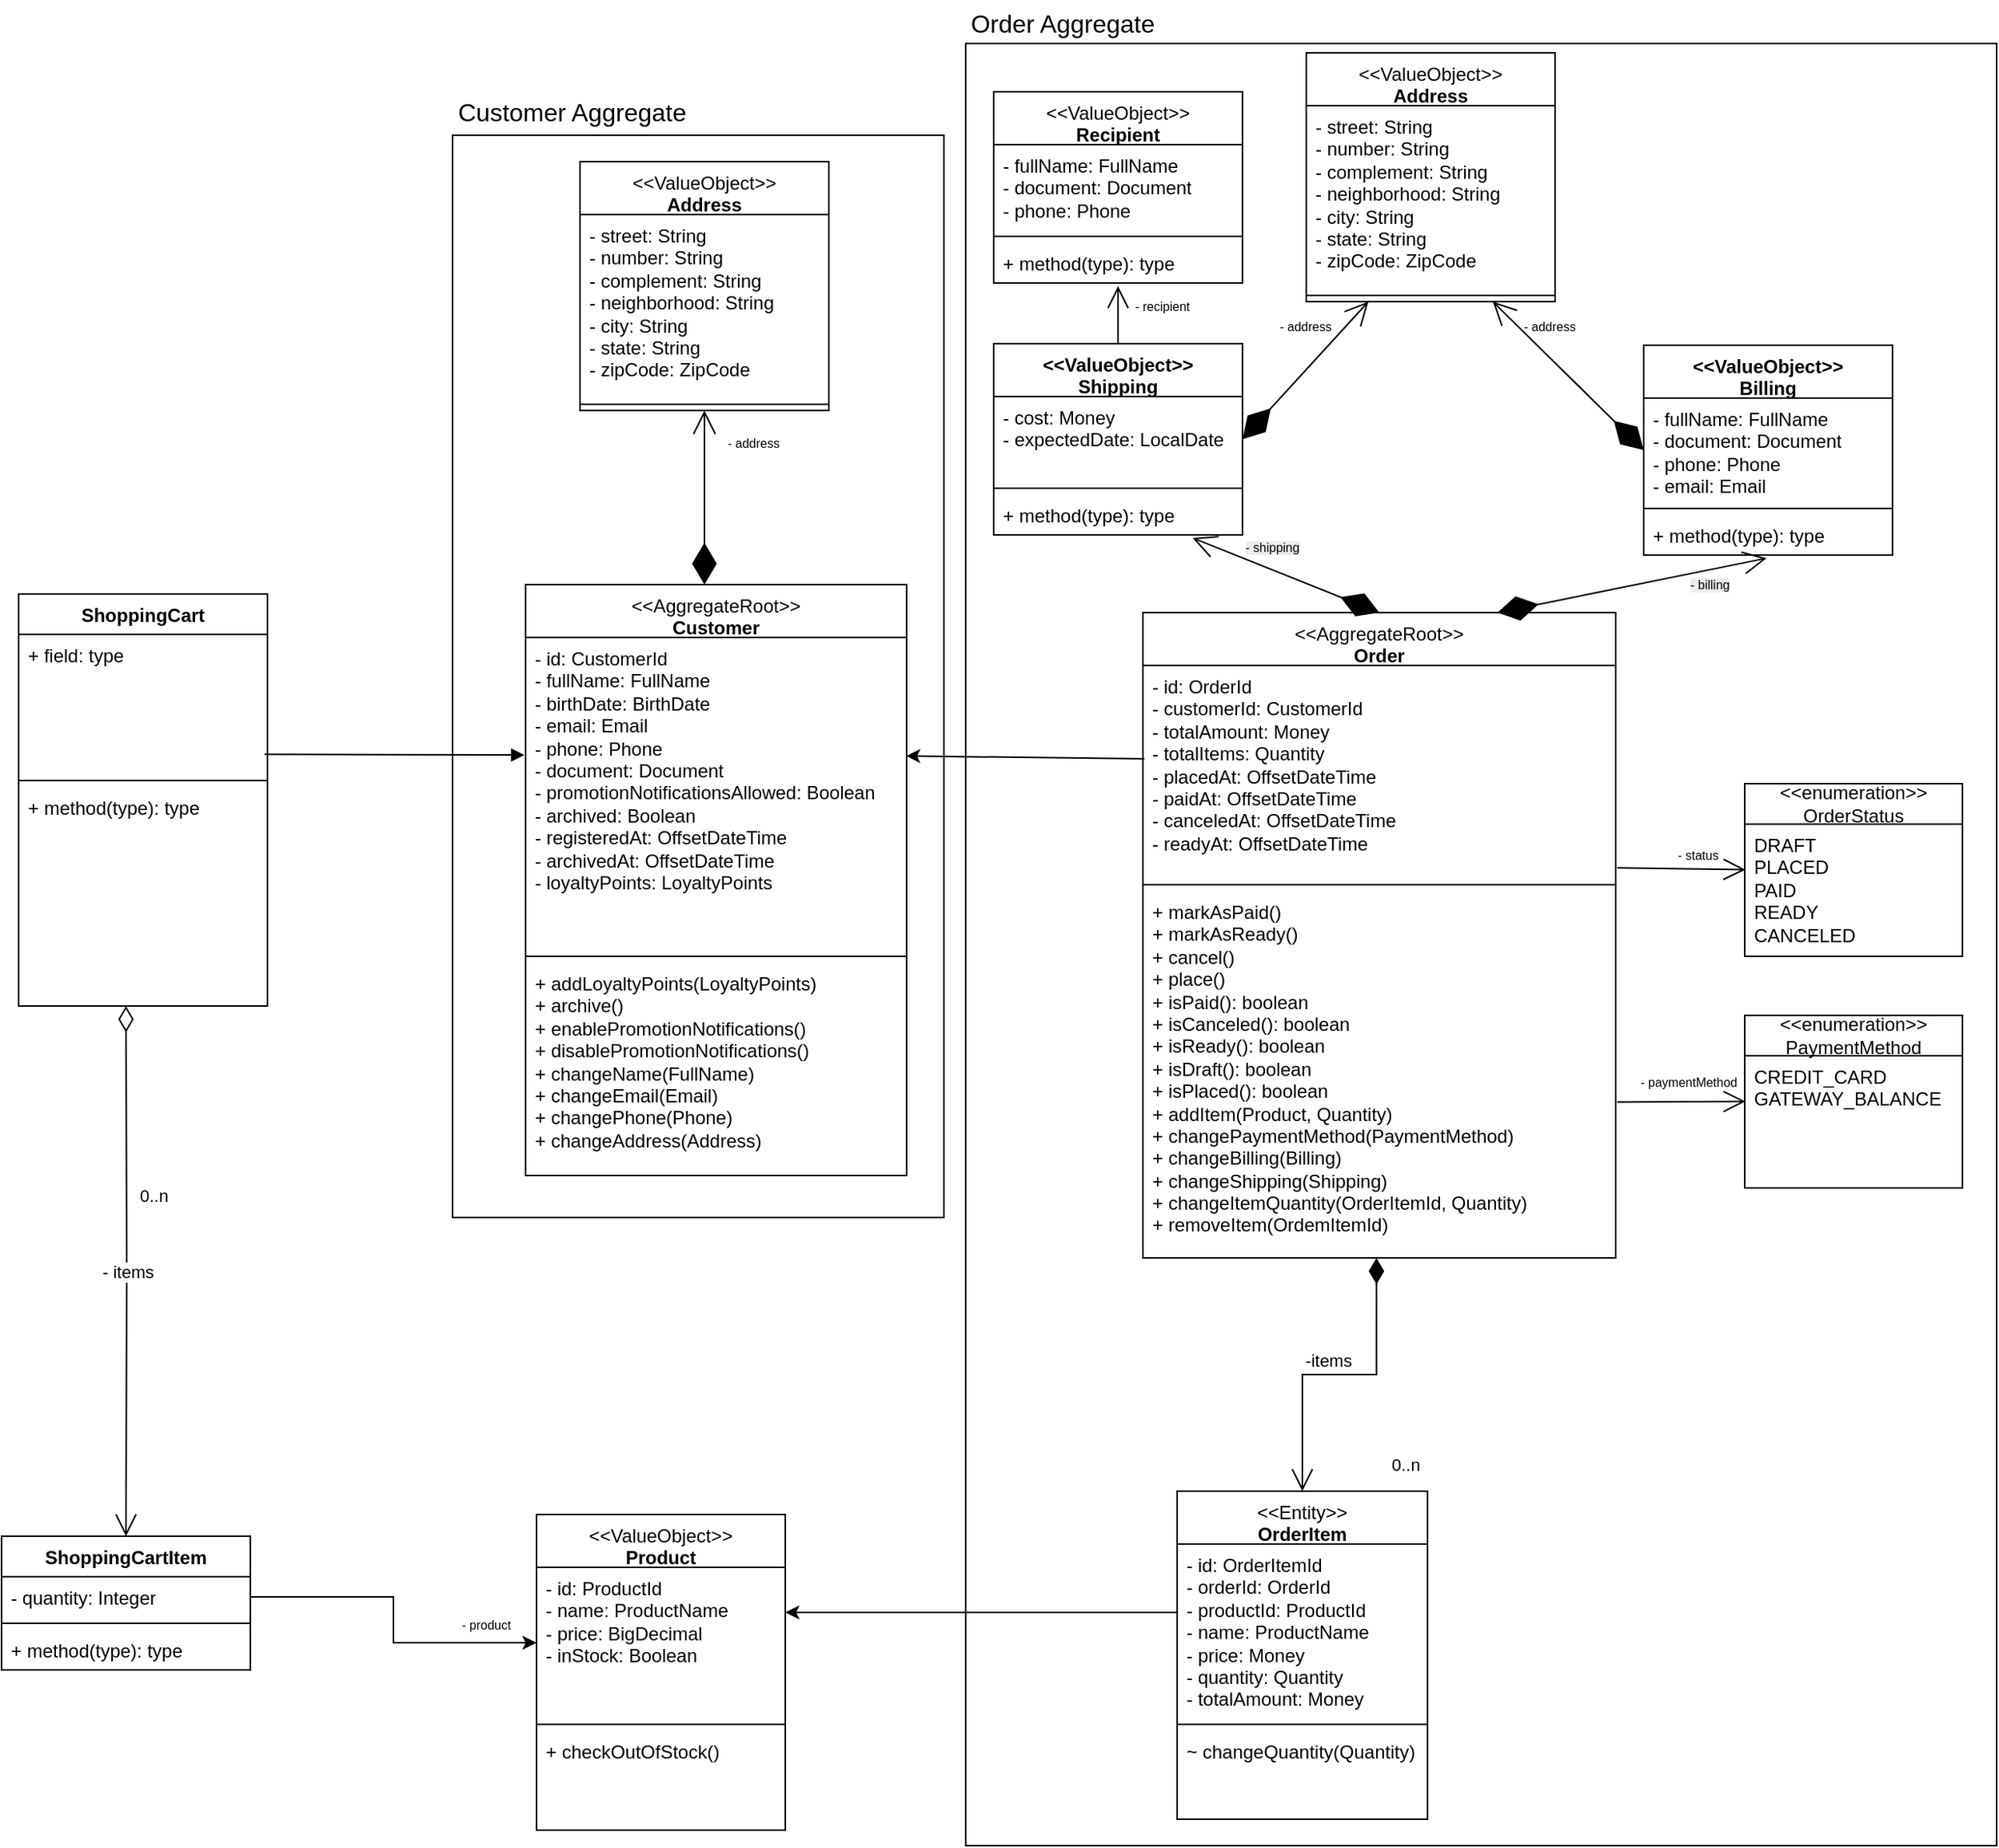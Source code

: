 <mxfile version="28.1.2">
  <diagram name="Página-1" id="pFRy_QSM19LMW6b-lmXM">
    <mxGraphModel dx="990" dy="1836" grid="0" gridSize="11" guides="1" tooltips="1" connect="1" arrows="1" fold="1" page="1" pageScale="1" pageWidth="2169" pageHeight="1169" math="0" shadow="0">
      <root>
        <mxCell id="0" />
        <mxCell id="1" parent="0" />
        <mxCell id="ZYGaYyA3-ceI2xqQaNbr-37" value="" style="rounded=0;whiteSpace=wrap;html=1;" vertex="1" parent="1">
          <mxGeometry x="548" y="57" width="316" height="696" as="geometry" />
        </mxCell>
        <mxCell id="ZYGaYyA3-ceI2xqQaNbr-35" value="" style="rounded=0;whiteSpace=wrap;html=1;" vertex="1" parent="1">
          <mxGeometry x="878" y="-2" width="663" height="1159" as="geometry" />
        </mxCell>
        <mxCell id="kyMfZM0D3pVHntF9WAAw-1" value="&lt;div&gt;&lt;span style=&quot;font-weight: normal;&quot;&gt;&amp;lt;&amp;lt;AggregateRoot&amp;gt;&amp;gt;&lt;/span&gt;&lt;/div&gt;Customer" style="swimlane;fontStyle=1;align=center;verticalAlign=top;childLayout=stackLayout;horizontal=1;startSize=34;horizontalStack=0;resizeParent=1;resizeParentMax=0;resizeLast=0;collapsible=1;marginBottom=0;whiteSpace=wrap;html=1;" parent="1" vertex="1">
          <mxGeometry x="595" y="346" width="245" height="380" as="geometry">
            <mxRectangle x="345" y="140" width="90" height="30" as="alternateBounds" />
          </mxGeometry>
        </mxCell>
        <mxCell id="kyMfZM0D3pVHntF9WAAw-2" value="&lt;div&gt;- id: CustomerId&lt;/div&gt;- fullName: FullName&lt;div&gt;- birthDate: BirthDate&lt;br&gt;&lt;div&gt;- email: Email&lt;/div&gt;&lt;div&gt;- phone: Phone&lt;/div&gt;&lt;div&gt;- document: Document&lt;/div&gt;&lt;div&gt;- promotionNotificationsAllowed: Boolean&lt;/div&gt;&lt;div&gt;- archived: Boolean&lt;/div&gt;&lt;/div&gt;&lt;div&gt;- registeredAt: OffsetDateTime&lt;/div&gt;&lt;div&gt;- archivedAt:&amp;nbsp;&lt;span style=&quot;background-color: transparent; color: light-dark(rgb(0, 0, 0), rgb(255, 255, 255));&quot;&gt;OffsetDateTime&lt;/span&gt;&lt;/div&gt;&lt;div&gt;&lt;span style=&quot;background-color: transparent; color: light-dark(rgb(0, 0, 0), rgb(255, 255, 255));&quot;&gt;- loyaltyPoints: LoyaltyPoints&lt;/span&gt;&lt;/div&gt;" style="text;strokeColor=none;fillColor=none;align=left;verticalAlign=top;spacingLeft=4;spacingRight=4;overflow=hidden;rotatable=0;points=[[0,0.5],[1,0.5]];portConstraint=eastwest;whiteSpace=wrap;html=1;" parent="kyMfZM0D3pVHntF9WAAw-1" vertex="1">
          <mxGeometry y="34" width="245" height="201" as="geometry" />
        </mxCell>
        <mxCell id="kyMfZM0D3pVHntF9WAAw-3" value="" style="line;strokeWidth=1;fillColor=none;align=left;verticalAlign=middle;spacingTop=-1;spacingLeft=3;spacingRight=3;rotatable=0;labelPosition=right;points=[];portConstraint=eastwest;strokeColor=inherit;" parent="kyMfZM0D3pVHntF9WAAw-1" vertex="1">
          <mxGeometry y="235" width="245" height="8" as="geometry" />
        </mxCell>
        <mxCell id="kyMfZM0D3pVHntF9WAAw-4" value="&lt;div&gt;+ addLoyaltyPoints(LoyaltyPoints)&lt;/div&gt;+ archive()&lt;div&gt;+ enablePromotionNotifications()&lt;/div&gt;&lt;div&gt;+ disablePromotionNotifications()&lt;/div&gt;&lt;div&gt;+ changeName(FullName)&lt;/div&gt;&lt;div&gt;+ changeEmail(Email)&lt;/div&gt;&lt;div&gt;+ changePhone(Phone)&lt;/div&gt;&lt;div&gt;+ changeAddress(Address)&lt;/div&gt;" style="text;strokeColor=none;fillColor=none;align=left;verticalAlign=top;spacingLeft=4;spacingRight=4;overflow=hidden;rotatable=0;points=[[0,0.5],[1,0.5]];portConstraint=eastwest;whiteSpace=wrap;html=1;" parent="kyMfZM0D3pVHntF9WAAw-1" vertex="1">
          <mxGeometry y="243" width="245" height="137" as="geometry" />
        </mxCell>
        <mxCell id="kyMfZM0D3pVHntF9WAAw-5" value="ShoppingCart" style="swimlane;fontStyle=1;align=center;verticalAlign=top;childLayout=stackLayout;horizontal=1;startSize=26;horizontalStack=0;resizeParent=1;resizeParentMax=0;resizeLast=0;collapsible=1;marginBottom=0;whiteSpace=wrap;html=1;" parent="1" vertex="1">
          <mxGeometry x="269" y="352" width="160" height="265" as="geometry" />
        </mxCell>
        <mxCell id="kyMfZM0D3pVHntF9WAAw-6" value="+ field: type" style="text;strokeColor=none;fillColor=none;align=left;verticalAlign=top;spacingLeft=4;spacingRight=4;overflow=hidden;rotatable=0;points=[[0,0.5],[1,0.5]];portConstraint=eastwest;whiteSpace=wrap;html=1;" parent="kyMfZM0D3pVHntF9WAAw-5" vertex="1">
          <mxGeometry y="26" width="160" height="90" as="geometry" />
        </mxCell>
        <mxCell id="kyMfZM0D3pVHntF9WAAw-7" value="" style="line;strokeWidth=1;fillColor=none;align=left;verticalAlign=middle;spacingTop=-1;spacingLeft=3;spacingRight=3;rotatable=0;labelPosition=right;points=[];portConstraint=eastwest;strokeColor=inherit;" parent="kyMfZM0D3pVHntF9WAAw-5" vertex="1">
          <mxGeometry y="116" width="160" height="8" as="geometry" />
        </mxCell>
        <mxCell id="kyMfZM0D3pVHntF9WAAw-8" value="+ method(type): type" style="text;strokeColor=none;fillColor=none;align=left;verticalAlign=top;spacingLeft=4;spacingRight=4;overflow=hidden;rotatable=0;points=[[0,0.5],[1,0.5]];portConstraint=eastwest;whiteSpace=wrap;html=1;" parent="kyMfZM0D3pVHntF9WAAw-5" vertex="1">
          <mxGeometry y="124" width="160" height="141" as="geometry" />
        </mxCell>
        <mxCell id="kyMfZM0D3pVHntF9WAAw-9" value="&lt;div&gt;&lt;span style=&quot;font-weight: normal;&quot;&gt;&amp;lt;&amp;lt;AggregateRoot&amp;gt;&amp;gt;&lt;/span&gt;&lt;/div&gt;Order" style="swimlane;fontStyle=1;align=center;verticalAlign=top;childLayout=stackLayout;horizontal=1;startSize=34;horizontalStack=0;resizeParent=1;resizeParentMax=0;resizeLast=0;collapsible=1;marginBottom=0;whiteSpace=wrap;html=1;" parent="1" vertex="1">
          <mxGeometry x="992" y="364" width="304" height="415" as="geometry" />
        </mxCell>
        <mxCell id="kyMfZM0D3pVHntF9WAAw-10" value="- id: OrderId&lt;div&gt;- customerId: CustomerId&lt;br&gt;&lt;div&gt;- totalAmount: Money&lt;/div&gt;&lt;div&gt;- totalItems: Quantity&lt;/div&gt;&lt;div&gt;- placedAt: OffsetDateTime&lt;/div&gt;&lt;div&gt;- paidAt:&amp;nbsp;&lt;span style=&quot;background-color: transparent; color: light-dark(rgb(0, 0, 0), rgb(255, 255, 255));&quot;&gt;OffsetDateTime&lt;/span&gt;&lt;/div&gt;&lt;div&gt;&lt;span style=&quot;background-color: transparent; color: light-dark(rgb(0, 0, 0), rgb(255, 255, 255));&quot;&gt;- canceledAt:&amp;nbsp;&lt;/span&gt;&lt;span style=&quot;background-color: transparent; color: light-dark(rgb(0, 0, 0), rgb(255, 255, 255));&quot;&gt;OffsetDateTime&lt;/span&gt;&lt;/div&gt;&lt;div&gt;&lt;span style=&quot;background-color: transparent; color: light-dark(rgb(0, 0, 0), rgb(255, 255, 255));&quot;&gt;- readyAt:&amp;nbsp;&lt;/span&gt;&lt;span style=&quot;background-color: transparent; color: light-dark(rgb(0, 0, 0), rgb(255, 255, 255));&quot;&gt;OffsetDateTime&lt;/span&gt;&lt;/div&gt;&lt;/div&gt;" style="text;strokeColor=none;fillColor=none;align=left;verticalAlign=top;spacingLeft=4;spacingRight=4;overflow=hidden;rotatable=0;points=[[0,0.5],[1,0.5]];portConstraint=eastwest;whiteSpace=wrap;html=1;" parent="kyMfZM0D3pVHntF9WAAw-9" vertex="1">
          <mxGeometry y="34" width="304" height="137" as="geometry" />
        </mxCell>
        <mxCell id="kyMfZM0D3pVHntF9WAAw-11" value="" style="line;strokeWidth=1;fillColor=none;align=left;verticalAlign=middle;spacingTop=-1;spacingLeft=3;spacingRight=3;rotatable=0;labelPosition=right;points=[];portConstraint=eastwest;strokeColor=inherit;" parent="kyMfZM0D3pVHntF9WAAw-9" vertex="1">
          <mxGeometry y="171" width="304" height="8" as="geometry" />
        </mxCell>
        <mxCell id="kyMfZM0D3pVHntF9WAAw-12" value="+ markAsPaid()&lt;div&gt;+ markAsReady()&lt;/div&gt;&lt;div&gt;+ cancel()&lt;/div&gt;&lt;div&gt;+ place()&lt;/div&gt;&lt;div&gt;+ isPaid(): boolean&lt;/div&gt;&lt;div&gt;+ isCanceled(): boolean&lt;/div&gt;&lt;div&gt;+ isReady(): boolean&lt;/div&gt;&lt;div&gt;+ isDraft(): boolean&lt;/div&gt;&lt;div&gt;+ isPlaced(): boolean&lt;/div&gt;&lt;div&gt;+ addItem(Product, Quantity)&lt;/div&gt;&lt;div&gt;+ changePaymentMethod(PaymentMethod)&lt;/div&gt;&lt;div&gt;+ changeBilling(Billing)&lt;/div&gt;&lt;div&gt;+ changeShipping(Shipping)&lt;/div&gt;&lt;div&gt;+ changeItemQuantity(OrderItemId, Quantity)&lt;/div&gt;&lt;div&gt;+ removeItem(OrdemItemId)&lt;/div&gt;&lt;div&gt;&lt;br&gt;&lt;/div&gt;" style="text;strokeColor=none;fillColor=none;align=left;verticalAlign=top;spacingLeft=4;spacingRight=4;overflow=hidden;rotatable=0;points=[[0,0.5],[1,0.5]];portConstraint=eastwest;whiteSpace=wrap;html=1;" parent="kyMfZM0D3pVHntF9WAAw-9" vertex="1">
          <mxGeometry y="179" width="304" height="236" as="geometry" />
        </mxCell>
        <mxCell id="kyMfZM0D3pVHntF9WAAw-13" value="&lt;div&gt;&lt;span style=&quot;font-weight: normal;&quot;&gt;&amp;lt;&amp;lt;ValueObject&amp;gt;&amp;gt;&lt;/span&gt;&lt;/div&gt;Product" style="swimlane;fontStyle=1;align=center;verticalAlign=top;childLayout=stackLayout;horizontal=1;startSize=34;horizontalStack=0;resizeParent=1;resizeParentMax=0;resizeLast=0;collapsible=1;marginBottom=0;whiteSpace=wrap;html=1;" parent="1" vertex="1">
          <mxGeometry x="602" y="944" width="160" height="203" as="geometry" />
        </mxCell>
        <mxCell id="kyMfZM0D3pVHntF9WAAw-14" value="&lt;div&gt;- id: ProductId&lt;/div&gt;- name: ProductName&lt;div&gt;- price: BigDecimal&lt;/div&gt;&lt;div&gt;- inStock: Boolean&lt;/div&gt;" style="text;strokeColor=none;fillColor=none;align=left;verticalAlign=top;spacingLeft=4;spacingRight=4;overflow=hidden;rotatable=0;points=[[0,0.5],[1,0.5]];portConstraint=eastwest;whiteSpace=wrap;html=1;" parent="kyMfZM0D3pVHntF9WAAw-13" vertex="1">
          <mxGeometry y="34" width="160" height="97" as="geometry" />
        </mxCell>
        <mxCell id="kyMfZM0D3pVHntF9WAAw-15" value="" style="line;strokeWidth=1;fillColor=none;align=left;verticalAlign=middle;spacingTop=-1;spacingLeft=3;spacingRight=3;rotatable=0;labelPosition=right;points=[];portConstraint=eastwest;strokeColor=inherit;" parent="kyMfZM0D3pVHntF9WAAw-13" vertex="1">
          <mxGeometry y="131" width="160" height="8" as="geometry" />
        </mxCell>
        <mxCell id="kyMfZM0D3pVHntF9WAAw-16" value="+ checkOutOfStock()" style="text;strokeColor=none;fillColor=none;align=left;verticalAlign=top;spacingLeft=4;spacingRight=4;overflow=hidden;rotatable=0;points=[[0,0.5],[1,0.5]];portConstraint=eastwest;whiteSpace=wrap;html=1;" parent="kyMfZM0D3pVHntF9WAAw-13" vertex="1">
          <mxGeometry y="139" width="160" height="64" as="geometry" />
        </mxCell>
        <mxCell id="kyMfZM0D3pVHntF9WAAw-17" value="&lt;div&gt;&lt;span style=&quot;font-weight: normal;&quot;&gt;&amp;lt;&amp;lt;ValueObject&amp;gt;&amp;gt;&lt;/span&gt;&lt;/div&gt;Address" style="swimlane;fontStyle=1;align=center;verticalAlign=top;childLayout=stackLayout;horizontal=1;startSize=34;horizontalStack=0;resizeParent=1;resizeParentMax=0;resizeLast=0;collapsible=1;marginBottom=0;whiteSpace=wrap;html=1;" parent="1" vertex="1">
          <mxGeometry x="1097" y="4" width="160" height="160" as="geometry" />
        </mxCell>
        <mxCell id="kyMfZM0D3pVHntF9WAAw-18" value="- street: String&lt;div&gt;- number: String&lt;/div&gt;&lt;div&gt;- complement: String&lt;/div&gt;&lt;div&gt;- neighborhood: String&lt;/div&gt;&lt;div&gt;- city: String&lt;/div&gt;&lt;div&gt;- state: String&lt;/div&gt;&lt;div&gt;- zipCode: ZipCode&lt;/div&gt;" style="text;strokeColor=none;fillColor=none;align=left;verticalAlign=top;spacingLeft=4;spacingRight=4;overflow=hidden;rotatable=0;points=[[0,0.5],[1,0.5]];portConstraint=eastwest;whiteSpace=wrap;html=1;" parent="kyMfZM0D3pVHntF9WAAw-17" vertex="1">
          <mxGeometry y="34" width="160" height="118" as="geometry" />
        </mxCell>
        <mxCell id="kyMfZM0D3pVHntF9WAAw-19" value="" style="line;strokeWidth=1;fillColor=none;align=left;verticalAlign=middle;spacingTop=-1;spacingLeft=3;spacingRight=3;rotatable=0;labelPosition=right;points=[];portConstraint=eastwest;strokeColor=inherit;" parent="kyMfZM0D3pVHntF9WAAw-17" vertex="1">
          <mxGeometry y="152" width="160" height="8" as="geometry" />
        </mxCell>
        <mxCell id="kyMfZM0D3pVHntF9WAAw-25" value="" style="endArrow=none;startArrow=classic;endFill=0;startFill=1;html=1;rounded=0;exitX=0.999;exitY=0.379;exitDx=0;exitDy=0;exitPerimeter=0;entryX=0.003;entryY=0.438;entryDx=0;entryDy=0;entryPerimeter=0;" parent="1" source="kyMfZM0D3pVHntF9WAAw-2" target="kyMfZM0D3pVHntF9WAAw-10" edge="1">
          <mxGeometry width="160" relative="1" as="geometry">
            <mxPoint x="617" y="408" as="sourcePoint" />
            <mxPoint x="725" y="456" as="targetPoint" />
          </mxGeometry>
        </mxCell>
        <mxCell id="kyMfZM0D3pVHntF9WAAw-30" value="" style="endArrow=block;startArrow=none;endFill=1;startFill=0;html=1;rounded=0;entryX=-0.003;entryY=0.376;entryDx=0;entryDy=0;entryPerimeter=0;exitX=0.988;exitY=0.857;exitDx=0;exitDy=0;exitPerimeter=0;" parent="1" source="kyMfZM0D3pVHntF9WAAw-6" target="kyMfZM0D3pVHntF9WAAw-2" edge="1">
          <mxGeometry width="160" relative="1" as="geometry">
            <mxPoint x="324" y="454" as="sourcePoint" />
            <mxPoint x="429" y="456" as="targetPoint" />
          </mxGeometry>
        </mxCell>
        <mxCell id="kyMfZM0D3pVHntF9WAAw-37" value="ShoppingCartItem" style="swimlane;fontStyle=1;align=center;verticalAlign=top;childLayout=stackLayout;horizontal=1;startSize=26;horizontalStack=0;resizeParent=1;resizeParentMax=0;resizeLast=0;collapsible=1;marginBottom=0;whiteSpace=wrap;html=1;" parent="1" vertex="1">
          <mxGeometry x="258" y="958" width="160" height="86" as="geometry" />
        </mxCell>
        <mxCell id="kyMfZM0D3pVHntF9WAAw-38" value="- quantity: Integer" style="text;strokeColor=none;fillColor=none;align=left;verticalAlign=top;spacingLeft=4;spacingRight=4;overflow=hidden;rotatable=0;points=[[0,0.5],[1,0.5]];portConstraint=eastwest;whiteSpace=wrap;html=1;" parent="kyMfZM0D3pVHntF9WAAw-37" vertex="1">
          <mxGeometry y="26" width="160" height="26" as="geometry" />
        </mxCell>
        <mxCell id="kyMfZM0D3pVHntF9WAAw-39" value="" style="line;strokeWidth=1;fillColor=none;align=left;verticalAlign=middle;spacingTop=-1;spacingLeft=3;spacingRight=3;rotatable=0;labelPosition=right;points=[];portConstraint=eastwest;strokeColor=inherit;" parent="kyMfZM0D3pVHntF9WAAw-37" vertex="1">
          <mxGeometry y="52" width="160" height="8" as="geometry" />
        </mxCell>
        <mxCell id="kyMfZM0D3pVHntF9WAAw-40" value="+ method(type): type" style="text;strokeColor=none;fillColor=none;align=left;verticalAlign=top;spacingLeft=4;spacingRight=4;overflow=hidden;rotatable=0;points=[[0,0.5],[1,0.5]];portConstraint=eastwest;whiteSpace=wrap;html=1;" parent="kyMfZM0D3pVHntF9WAAw-37" vertex="1">
          <mxGeometry y="60" width="160" height="26" as="geometry" />
        </mxCell>
        <mxCell id="kyMfZM0D3pVHntF9WAAw-41" value="&lt;div&gt;&lt;span style=&quot;font-weight: normal;&quot;&gt;&amp;lt;&amp;lt;Entity&amp;gt;&amp;gt;&lt;/span&gt;&lt;/div&gt;OrderItem" style="swimlane;fontStyle=1;align=center;verticalAlign=top;childLayout=stackLayout;horizontal=1;startSize=34;horizontalStack=0;resizeParent=1;resizeParentMax=0;resizeLast=0;collapsible=1;marginBottom=0;whiteSpace=wrap;html=1;" parent="1" vertex="1">
          <mxGeometry x="1014" y="929" width="161" height="211" as="geometry" />
        </mxCell>
        <mxCell id="kyMfZM0D3pVHntF9WAAw-42" value="- id: OrderItemId&lt;div&gt;- orderId: OrderId&lt;br&gt;&lt;div&gt;- productId: ProductId&lt;/div&gt;&lt;div&gt;- name: ProductName&lt;/div&gt;&lt;div&gt;- price: Money&lt;/div&gt;&lt;div&gt;- quantity: Quantity&lt;/div&gt;&lt;div&gt;- totalAmount: Money&lt;/div&gt;&lt;/div&gt;" style="text;strokeColor=none;fillColor=none;align=left;verticalAlign=top;spacingLeft=4;spacingRight=4;overflow=hidden;rotatable=0;points=[[0,0.5],[1,0.5]];portConstraint=eastwest;whiteSpace=wrap;html=1;" parent="kyMfZM0D3pVHntF9WAAw-41" vertex="1">
          <mxGeometry y="34" width="161" height="112" as="geometry" />
        </mxCell>
        <mxCell id="kyMfZM0D3pVHntF9WAAw-43" value="" style="line;strokeWidth=1;fillColor=none;align=left;verticalAlign=middle;spacingTop=-1;spacingLeft=3;spacingRight=3;rotatable=0;labelPosition=right;points=[];portConstraint=eastwest;strokeColor=inherit;" parent="kyMfZM0D3pVHntF9WAAw-41" vertex="1">
          <mxGeometry y="146" width="161" height="8" as="geometry" />
        </mxCell>
        <mxCell id="kyMfZM0D3pVHntF9WAAw-44" value="~ changeQuantity(Quantity)" style="text;strokeColor=none;fillColor=none;align=left;verticalAlign=top;spacingLeft=4;spacingRight=4;overflow=hidden;rotatable=0;points=[[0,0.5],[1,0.5]];portConstraint=eastwest;whiteSpace=wrap;html=1;" parent="kyMfZM0D3pVHntF9WAAw-41" vertex="1">
          <mxGeometry y="154" width="161" height="57" as="geometry" />
        </mxCell>
        <mxCell id="kyMfZM0D3pVHntF9WAAw-48" style="edgeStyle=orthogonalEdgeStyle;rounded=0;orthogonalLoop=1;jettySize=auto;html=1;entryX=1;entryY=0.5;entryDx=0;entryDy=0;" parent="1" edge="1">
          <mxGeometry relative="1" as="geometry">
            <mxPoint x="1014" y="1020" as="sourcePoint" />
            <mxPoint x="762" y="1007" as="targetPoint" />
            <Array as="points">
              <mxPoint x="1014" y="1007" />
            </Array>
          </mxGeometry>
        </mxCell>
        <mxCell id="kyMfZM0D3pVHntF9WAAw-49" style="edgeStyle=orthogonalEdgeStyle;rounded=0;orthogonalLoop=1;jettySize=auto;html=1;entryX=0;entryY=0.5;entryDx=0;entryDy=0;" parent="1" source="kyMfZM0D3pVHntF9WAAw-38" target="kyMfZM0D3pVHntF9WAAw-14" edge="1">
          <mxGeometry relative="1" as="geometry" />
        </mxCell>
        <mxCell id="kyMfZM0D3pVHntF9WAAw-53" value="- product" style="text;strokeColor=none;fillColor=none;align=left;verticalAlign=top;spacingLeft=4;spacingRight=4;overflow=hidden;rotatable=0;points=[[0,0.5],[1,0.5]];portConstraint=eastwest;whiteSpace=wrap;html=1;fontSize=8;" parent="1" vertex="1">
          <mxGeometry x="548" y="1004" width="85" height="18" as="geometry" />
        </mxCell>
        <mxCell id="kyMfZM0D3pVHntF9WAAw-55" value="-items" style="endArrow=open;html=1;endSize=12;startArrow=diamondThin;startSize=14;startFill=1;edgeStyle=orthogonalEdgeStyle;rounded=0;entryX=0.5;entryY=0;entryDx=0;entryDy=0;exitX=0.494;exitY=1;exitDx=0;exitDy=0;exitPerimeter=0;" parent="1" target="kyMfZM0D3pVHntF9WAAw-41" edge="1" source="kyMfZM0D3pVHntF9WAAw-12">
          <mxGeometry x="0.07" y="-9" relative="1" as="geometry">
            <mxPoint x="1018" y="622" as="sourcePoint" />
            <mxPoint x="1178" y="622" as="targetPoint" />
            <mxPoint as="offset" />
          </mxGeometry>
        </mxCell>
        <mxCell id="kyMfZM0D3pVHntF9WAAw-56" value="0..n" style="edgeLabel;resizable=0;html=1;align=left;verticalAlign=top;" parent="kyMfZM0D3pVHntF9WAAw-55" connectable="0" vertex="1">
          <mxGeometry x="-1" relative="1" as="geometry">
            <mxPoint x="8" y="120" as="offset" />
          </mxGeometry>
        </mxCell>
        <mxCell id="kyMfZM0D3pVHntF9WAAw-58" value="- items" style="endArrow=open;html=1;endSize=12;startArrow=diamondThin;startSize=14;startFill=0;edgeStyle=orthogonalEdgeStyle;rounded=0;entryX=0.5;entryY=0;entryDx=0;entryDy=0;" parent="1" target="kyMfZM0D3pVHntF9WAAw-37" edge="1">
          <mxGeometry relative="1" as="geometry">
            <mxPoint x="338" y="617" as="sourcePoint" />
            <mxPoint x="498" y="617" as="targetPoint" />
          </mxGeometry>
        </mxCell>
        <mxCell id="kyMfZM0D3pVHntF9WAAw-59" value="0..n" style="edgeLabel;resizable=0;html=1;align=left;verticalAlign=top;" parent="kyMfZM0D3pVHntF9WAAw-58" connectable="0" vertex="1">
          <mxGeometry x="-1" relative="1" as="geometry">
            <mxPoint x="7" y="109" as="offset" />
          </mxGeometry>
        </mxCell>
        <mxCell id="kyMfZM0D3pVHntF9WAAw-65" value="- address" style="text;strokeColor=none;fillColor=none;align=left;verticalAlign=top;spacingLeft=4;spacingRight=4;overflow=hidden;rotatable=0;points=[[0,0.5],[1,0.5]];portConstraint=eastwest;whiteSpace=wrap;html=1;fontSize=8;" parent="1" vertex="1">
          <mxGeometry x="1074" y="169" width="85" height="18" as="geometry" />
        </mxCell>
        <mxCell id="ZYGaYyA3-ceI2xqQaNbr-1" value="&lt;div&gt;&amp;lt;&amp;lt;ValueObject&amp;gt;&amp;gt;&lt;/div&gt;Shipping" style="swimlane;fontStyle=1;align=center;verticalAlign=top;childLayout=stackLayout;horizontal=1;startSize=34;horizontalStack=0;resizeParent=1;resizeParentMax=0;resizeLast=0;collapsible=1;marginBottom=0;whiteSpace=wrap;html=1;" vertex="1" parent="1">
          <mxGeometry x="896" y="191" width="160" height="123" as="geometry" />
        </mxCell>
        <mxCell id="ZYGaYyA3-ceI2xqQaNbr-2" value="- cost: Money&lt;div&gt;- expectedDate: LocalDate&lt;/div&gt;" style="text;strokeColor=none;fillColor=none;align=left;verticalAlign=top;spacingLeft=4;spacingRight=4;overflow=hidden;rotatable=0;points=[[0,0.5],[1,0.5]];portConstraint=eastwest;whiteSpace=wrap;html=1;" vertex="1" parent="ZYGaYyA3-ceI2xqQaNbr-1">
          <mxGeometry y="34" width="160" height="55" as="geometry" />
        </mxCell>
        <mxCell id="ZYGaYyA3-ceI2xqQaNbr-3" value="" style="line;strokeWidth=1;fillColor=none;align=left;verticalAlign=middle;spacingTop=-1;spacingLeft=3;spacingRight=3;rotatable=0;labelPosition=right;points=[];portConstraint=eastwest;strokeColor=inherit;" vertex="1" parent="ZYGaYyA3-ceI2xqQaNbr-1">
          <mxGeometry y="89" width="160" height="8" as="geometry" />
        </mxCell>
        <mxCell id="ZYGaYyA3-ceI2xqQaNbr-4" value="+ method(type): type" style="text;strokeColor=none;fillColor=none;align=left;verticalAlign=top;spacingLeft=4;spacingRight=4;overflow=hidden;rotatable=0;points=[[0,0.5],[1,0.5]];portConstraint=eastwest;whiteSpace=wrap;html=1;" vertex="1" parent="ZYGaYyA3-ceI2xqQaNbr-1">
          <mxGeometry y="97" width="160" height="26" as="geometry" />
        </mxCell>
        <mxCell id="ZYGaYyA3-ceI2xqQaNbr-5" value="&lt;div&gt;&amp;lt;&amp;lt;ValueObject&amp;gt;&amp;gt;&lt;/div&gt;Billing" style="swimlane;fontStyle=1;align=center;verticalAlign=top;childLayout=stackLayout;horizontal=1;startSize=34;horizontalStack=0;resizeParent=1;resizeParentMax=0;resizeLast=0;collapsible=1;marginBottom=0;whiteSpace=wrap;html=1;" vertex="1" parent="1">
          <mxGeometry x="1314" y="192" width="160" height="135" as="geometry" />
        </mxCell>
        <mxCell id="ZYGaYyA3-ceI2xqQaNbr-6" value="- fullName: FullName&lt;div&gt;- document: Document&lt;/div&gt;&lt;div&gt;- phone: Phone&lt;/div&gt;&lt;div&gt;- email: Email&lt;/div&gt;" style="text;strokeColor=none;fillColor=none;align=left;verticalAlign=top;spacingLeft=4;spacingRight=4;overflow=hidden;rotatable=0;points=[[0,0.5],[1,0.5]];portConstraint=eastwest;whiteSpace=wrap;html=1;" vertex="1" parent="ZYGaYyA3-ceI2xqQaNbr-5">
          <mxGeometry y="34" width="160" height="67" as="geometry" />
        </mxCell>
        <mxCell id="ZYGaYyA3-ceI2xqQaNbr-7" value="" style="line;strokeWidth=1;fillColor=none;align=left;verticalAlign=middle;spacingTop=-1;spacingLeft=3;spacingRight=3;rotatable=0;labelPosition=right;points=[];portConstraint=eastwest;strokeColor=inherit;" vertex="1" parent="ZYGaYyA3-ceI2xqQaNbr-5">
          <mxGeometry y="101" width="160" height="8" as="geometry" />
        </mxCell>
        <mxCell id="ZYGaYyA3-ceI2xqQaNbr-8" value="+ method(type): type" style="text;strokeColor=none;fillColor=none;align=left;verticalAlign=top;spacingLeft=4;spacingRight=4;overflow=hidden;rotatable=0;points=[[0,0.5],[1,0.5]];portConstraint=eastwest;whiteSpace=wrap;html=1;" vertex="1" parent="ZYGaYyA3-ceI2xqQaNbr-5">
          <mxGeometry y="109" width="160" height="26" as="geometry" />
        </mxCell>
        <mxCell id="ZYGaYyA3-ceI2xqQaNbr-13" value="" style="endArrow=diamondThin;endFill=1;endSize=24;html=1;rounded=0;exitX=0.8;exitY=1.077;exitDx=0;exitDy=0;exitPerimeter=0;entryX=0.5;entryY=0;entryDx=0;entryDy=0;startArrow=open;startFill=0;startSize=13;" edge="1" parent="1" source="ZYGaYyA3-ceI2xqQaNbr-4" target="kyMfZM0D3pVHntF9WAAw-9">
          <mxGeometry width="160" relative="1" as="geometry">
            <mxPoint x="893" y="316" as="sourcePoint" />
            <mxPoint x="1056" y="345" as="targetPoint" />
          </mxGeometry>
        </mxCell>
        <mxCell id="ZYGaYyA3-ceI2xqQaNbr-14" value="" style="endArrow=diamondThin;endFill=1;endSize=24;html=1;rounded=0;entryX=0.75;entryY=0;entryDx=0;entryDy=0;startArrow=open;startFill=0;startSize=13;exitX=0.494;exitY=1.077;exitDx=0;exitDy=0;exitPerimeter=0;" edge="1" parent="1" source="ZYGaYyA3-ceI2xqQaNbr-8" target="kyMfZM0D3pVHntF9WAAw-9">
          <mxGeometry width="160" relative="1" as="geometry">
            <mxPoint x="1342" y="130" as="sourcePoint" />
            <mxPoint x="1625" y="350" as="targetPoint" />
          </mxGeometry>
        </mxCell>
        <mxCell id="ZYGaYyA3-ceI2xqQaNbr-15" value="" style="endArrow=diamondThin;endFill=1;endSize=24;html=1;rounded=0;entryX=1;entryY=0.5;entryDx=0;entryDy=0;startArrow=open;startFill=0;startSize=13;exitX=0.25;exitY=1;exitDx=0;exitDy=0;" edge="1" parent="1" source="kyMfZM0D3pVHntF9WAAw-17" target="ZYGaYyA3-ceI2xqQaNbr-2">
          <mxGeometry width="160" relative="1" as="geometry">
            <mxPoint x="976" y="53" as="sourcePoint" />
            <mxPoint x="995" y="49" as="targetPoint" />
          </mxGeometry>
        </mxCell>
        <mxCell id="ZYGaYyA3-ceI2xqQaNbr-16" value="" style="endArrow=diamondThin;endFill=1;endSize=24;html=1;rounded=0;startArrow=open;startFill=0;startSize=13;exitX=0.75;exitY=1;exitDx=0;exitDy=0;entryX=0;entryY=0.5;entryDx=0;entryDy=0;" edge="1" parent="1" source="kyMfZM0D3pVHntF9WAAw-17" target="ZYGaYyA3-ceI2xqQaNbr-6">
          <mxGeometry width="160" relative="1" as="geometry">
            <mxPoint x="1187" y="138" as="sourcePoint" />
            <mxPoint x="1268" y="82" as="targetPoint" />
          </mxGeometry>
        </mxCell>
        <mxCell id="ZYGaYyA3-ceI2xqQaNbr-17" value="&lt;span style=&quot;color: rgb(0, 0, 0); font-family: Helvetica; font-size: 8px; font-style: normal; font-variant-ligatures: normal; font-variant-caps: normal; font-weight: 400; letter-spacing: normal; orphans: 2; text-align: left; text-indent: 0px; text-transform: none; widows: 2; word-spacing: 0px; -webkit-text-stroke-width: 0px; white-space: normal; background-color: rgb(236, 236, 236); text-decoration-thickness: initial; text-decoration-style: initial; text-decoration-color: initial; display: inline !important; float: none;&quot;&gt;- shipping&lt;/span&gt;" style="text;whiteSpace=wrap;html=1;" vertex="1" parent="1">
          <mxGeometry x="1056" y="307" width="62" height="37" as="geometry" />
        </mxCell>
        <mxCell id="ZYGaYyA3-ceI2xqQaNbr-18" value="&lt;span style=&quot;color: rgb(0, 0, 0); font-family: Helvetica; font-size: 8px; font-style: normal; font-variant-ligatures: normal; font-variant-caps: normal; font-weight: 400; letter-spacing: normal; orphans: 2; text-align: left; text-indent: 0px; text-transform: none; widows: 2; word-spacing: 0px; -webkit-text-stroke-width: 0px; white-space: normal; background-color: rgb(236, 236, 236); text-decoration-thickness: initial; text-decoration-style: initial; text-decoration-color: initial; display: inline !important; float: none;&quot;&gt;- billing&lt;/span&gt;" style="text;whiteSpace=wrap;html=1;" vertex="1" parent="1">
          <mxGeometry x="1341.5" y="331" width="62" height="37" as="geometry" />
        </mxCell>
        <mxCell id="ZYGaYyA3-ceI2xqQaNbr-19" value="- address" style="text;strokeColor=none;fillColor=none;align=left;verticalAlign=top;spacingLeft=4;spacingRight=4;overflow=hidden;rotatable=0;points=[[0,0.5],[1,0.5]];portConstraint=eastwest;whiteSpace=wrap;html=1;fontSize=8;" vertex="1" parent="1">
          <mxGeometry x="719" y="243.5" width="85" height="18" as="geometry" />
        </mxCell>
        <mxCell id="ZYGaYyA3-ceI2xqQaNbr-20" value="- address" style="text;strokeColor=none;fillColor=none;align=left;verticalAlign=top;spacingLeft=4;spacingRight=4;overflow=hidden;rotatable=0;points=[[0,0.5],[1,0.5]];portConstraint=eastwest;whiteSpace=wrap;html=1;fontSize=8;" vertex="1" parent="1">
          <mxGeometry x="1231" y="169" width="85" height="18" as="geometry" />
        </mxCell>
        <mxCell id="ZYGaYyA3-ceI2xqQaNbr-24" value="&lt;div&gt;&amp;lt;&amp;lt;enumeration&amp;gt;&amp;gt;&lt;/div&gt;OrderStatus" style="swimlane;fontStyle=0;childLayout=stackLayout;horizontal=1;startSize=26;fillColor=none;horizontalStack=0;resizeParent=1;resizeParentMax=0;resizeLast=0;collapsible=1;marginBottom=0;whiteSpace=wrap;html=1;" vertex="1" parent="1">
          <mxGeometry x="1379" y="474" width="140" height="111" as="geometry" />
        </mxCell>
        <mxCell id="ZYGaYyA3-ceI2xqQaNbr-25" value="DRAFT&lt;div&gt;PLACED&lt;/div&gt;&lt;div&gt;PAID&lt;/div&gt;&lt;div&gt;READY&lt;/div&gt;&lt;div&gt;CANCELED&lt;/div&gt;" style="text;strokeColor=none;fillColor=none;align=left;verticalAlign=top;spacingLeft=4;spacingRight=4;overflow=hidden;rotatable=0;points=[[0,0.5],[1,0.5]];portConstraint=eastwest;whiteSpace=wrap;html=1;" vertex="1" parent="ZYGaYyA3-ceI2xqQaNbr-24">
          <mxGeometry y="26" width="140" height="85" as="geometry" />
        </mxCell>
        <mxCell id="ZYGaYyA3-ceI2xqQaNbr-29" value="- status" style="text;strokeColor=none;fillColor=none;align=left;verticalAlign=top;spacingLeft=4;spacingRight=4;overflow=hidden;rotatable=0;points=[[0,0.5],[1,0.5]];portConstraint=eastwest;whiteSpace=wrap;html=1;fontSize=8;" vertex="1" parent="1">
          <mxGeometry x="1330" y="509" width="85" height="18" as="geometry" />
        </mxCell>
        <mxCell id="ZYGaYyA3-ceI2xqQaNbr-30" value="&lt;div&gt;&amp;lt;&amp;lt;enumeration&amp;gt;&amp;gt;&lt;/div&gt;PaymentMethod" style="swimlane;fontStyle=0;childLayout=stackLayout;horizontal=1;startSize=26;fillColor=none;horizontalStack=0;resizeParent=1;resizeParentMax=0;resizeLast=0;collapsible=1;marginBottom=0;whiteSpace=wrap;html=1;" vertex="1" parent="1">
          <mxGeometry x="1379" y="623" width="140" height="111" as="geometry" />
        </mxCell>
        <mxCell id="ZYGaYyA3-ceI2xqQaNbr-32" value="CREDIT_CARD&lt;div&gt;GATEWAY_BALANCE&lt;/div&gt;" style="text;strokeColor=none;fillColor=none;align=left;verticalAlign=top;spacingLeft=4;spacingRight=4;overflow=hidden;rotatable=0;points=[[0,0.5],[1,0.5]];portConstraint=eastwest;whiteSpace=wrap;html=1;" vertex="1" parent="ZYGaYyA3-ceI2xqQaNbr-30">
          <mxGeometry y="26" width="140" height="85" as="geometry" />
        </mxCell>
        <mxCell id="ZYGaYyA3-ceI2xqQaNbr-33" value="- paymentMethod" style="text;strokeColor=none;fillColor=none;align=left;verticalAlign=top;spacingLeft=4;spacingRight=4;overflow=hidden;rotatable=0;points=[[0,0.5],[1,0.5]];portConstraint=eastwest;whiteSpace=wrap;html=1;fontSize=8;" vertex="1" parent="1">
          <mxGeometry x="1306" y="655" width="85" height="18" as="geometry" />
        </mxCell>
        <mxCell id="ZYGaYyA3-ceI2xqQaNbr-31" value="" style="endArrow=open;endFill=1;endSize=12;html=1;rounded=0;entryX=0.003;entryY=0.345;entryDx=0;entryDy=0;entryPerimeter=0;exitX=1.003;exitY=0.575;exitDx=0;exitDy=0;exitPerimeter=0;" edge="1" parent="1" target="ZYGaYyA3-ceI2xqQaNbr-32" source="kyMfZM0D3pVHntF9WAAw-12">
          <mxGeometry width="160" relative="1" as="geometry">
            <mxPoint x="1282" y="676.16" as="sourcePoint" />
            <mxPoint x="1442" y="676.16" as="targetPoint" />
          </mxGeometry>
        </mxCell>
        <mxCell id="ZYGaYyA3-ceI2xqQaNbr-28" value="" style="endArrow=open;endFill=1;endSize=12;html=1;rounded=0;entryX=0.003;entryY=0.345;entryDx=0;entryDy=0;entryPerimeter=0;exitX=1.003;exitY=0.95;exitDx=0;exitDy=0;exitPerimeter=0;" edge="1" parent="1" source="kyMfZM0D3pVHntF9WAAw-10" target="ZYGaYyA3-ceI2xqQaNbr-25">
          <mxGeometry width="160" relative="1" as="geometry">
            <mxPoint x="1282" y="539.16" as="sourcePoint" />
            <mxPoint x="1442" y="539.16" as="targetPoint" />
          </mxGeometry>
        </mxCell>
        <mxCell id="ZYGaYyA3-ceI2xqQaNbr-36" value="&lt;font style=&quot;font-size: 16px;&quot;&gt;Order Aggregate&lt;/font&gt;" style="text;html=1;align=center;verticalAlign=middle;whiteSpace=wrap;rounded=0;" vertex="1" parent="1">
          <mxGeometry x="874" y="-30" width="133" height="30" as="geometry" />
        </mxCell>
        <mxCell id="ZYGaYyA3-ceI2xqQaNbr-38" value="&lt;font style=&quot;font-size: 16px;&quot;&gt;Customer Aggregate&lt;/font&gt;" style="text;html=1;align=center;verticalAlign=middle;whiteSpace=wrap;rounded=0;" vertex="1" parent="1">
          <mxGeometry x="548" y="27" width="154" height="30" as="geometry" />
        </mxCell>
        <mxCell id="ZYGaYyA3-ceI2xqQaNbr-39" value="&lt;div&gt;&lt;span style=&quot;font-weight: normal;&quot;&gt;&amp;lt;&amp;lt;ValueObject&amp;gt;&amp;gt;&lt;/span&gt;&lt;/div&gt;Address" style="swimlane;fontStyle=1;align=center;verticalAlign=top;childLayout=stackLayout;horizontal=1;startSize=34;horizontalStack=0;resizeParent=1;resizeParentMax=0;resizeLast=0;collapsible=1;marginBottom=0;whiteSpace=wrap;html=1;" vertex="1" parent="1">
          <mxGeometry x="630" y="74" width="160" height="160" as="geometry" />
        </mxCell>
        <mxCell id="ZYGaYyA3-ceI2xqQaNbr-40" value="- street: String&lt;div&gt;- number: String&lt;/div&gt;&lt;div&gt;- complement: String&lt;/div&gt;&lt;div&gt;- neighborhood: String&lt;/div&gt;&lt;div&gt;- city: String&lt;/div&gt;&lt;div&gt;- state: String&lt;/div&gt;&lt;div&gt;- zipCode: ZipCode&lt;/div&gt;" style="text;strokeColor=none;fillColor=none;align=left;verticalAlign=top;spacingLeft=4;spacingRight=4;overflow=hidden;rotatable=0;points=[[0,0.5],[1,0.5]];portConstraint=eastwest;whiteSpace=wrap;html=1;" vertex="1" parent="ZYGaYyA3-ceI2xqQaNbr-39">
          <mxGeometry y="34" width="160" height="118" as="geometry" />
        </mxCell>
        <mxCell id="ZYGaYyA3-ceI2xqQaNbr-41" value="" style="line;strokeWidth=1;fillColor=none;align=left;verticalAlign=middle;spacingTop=-1;spacingLeft=3;spacingRight=3;rotatable=0;labelPosition=right;points=[];portConstraint=eastwest;strokeColor=inherit;" vertex="1" parent="ZYGaYyA3-ceI2xqQaNbr-39">
          <mxGeometry y="152" width="160" height="8" as="geometry" />
        </mxCell>
        <mxCell id="ZYGaYyA3-ceI2xqQaNbr-42" value="" style="endArrow=diamondThin;endFill=1;endSize=24;html=1;rounded=0;entryX=1;entryY=0.5;entryDx=0;entryDy=0;startArrow=open;startFill=0;startSize=13;exitX=0.5;exitY=1;exitDx=0;exitDy=0;" edge="1" parent="1" source="ZYGaYyA3-ceI2xqQaNbr-39">
          <mxGeometry width="160" relative="1" as="geometry">
            <mxPoint x="791" y="257" as="sourcePoint" />
            <mxPoint x="710" y="346" as="targetPoint" />
          </mxGeometry>
        </mxCell>
        <mxCell id="ZYGaYyA3-ceI2xqQaNbr-43" value="&lt;div&gt;&lt;span style=&quot;font-weight: normal;&quot;&gt;&amp;lt;&amp;lt;ValueObject&amp;gt;&amp;gt;&lt;/span&gt;&lt;/div&gt;Recipient" style="swimlane;fontStyle=1;align=center;verticalAlign=top;childLayout=stackLayout;horizontal=1;startSize=34;horizontalStack=0;resizeParent=1;resizeParentMax=0;resizeLast=0;collapsible=1;marginBottom=0;whiteSpace=wrap;html=1;" vertex="1" parent="1">
          <mxGeometry x="896" y="29" width="160" height="123" as="geometry" />
        </mxCell>
        <mxCell id="ZYGaYyA3-ceI2xqQaNbr-44" value="- fullName: FullName&lt;div&gt;- document: Document&lt;/div&gt;&lt;div&gt;- phone: Phone&lt;/div&gt;" style="text;strokeColor=none;fillColor=none;align=left;verticalAlign=top;spacingLeft=4;spacingRight=4;overflow=hidden;rotatable=0;points=[[0,0.5],[1,0.5]];portConstraint=eastwest;whiteSpace=wrap;html=1;" vertex="1" parent="ZYGaYyA3-ceI2xqQaNbr-43">
          <mxGeometry y="34" width="160" height="55" as="geometry" />
        </mxCell>
        <mxCell id="ZYGaYyA3-ceI2xqQaNbr-45" value="" style="line;strokeWidth=1;fillColor=none;align=left;verticalAlign=middle;spacingTop=-1;spacingLeft=3;spacingRight=3;rotatable=0;labelPosition=right;points=[];portConstraint=eastwest;strokeColor=inherit;" vertex="1" parent="ZYGaYyA3-ceI2xqQaNbr-43">
          <mxGeometry y="89" width="160" height="8" as="geometry" />
        </mxCell>
        <mxCell id="ZYGaYyA3-ceI2xqQaNbr-46" value="+ method(type): type" style="text;strokeColor=none;fillColor=none;align=left;verticalAlign=top;spacingLeft=4;spacingRight=4;overflow=hidden;rotatable=0;points=[[0,0.5],[1,0.5]];portConstraint=eastwest;whiteSpace=wrap;html=1;" vertex="1" parent="ZYGaYyA3-ceI2xqQaNbr-43">
          <mxGeometry y="97" width="160" height="26" as="geometry" />
        </mxCell>
        <mxCell id="ZYGaYyA3-ceI2xqQaNbr-47" value="" style="endArrow=open;endFill=1;endSize=12;html=1;rounded=0;exitX=0.5;exitY=0;exitDx=0;exitDy=0;entryX=0.5;entryY=1.077;entryDx=0;entryDy=0;entryPerimeter=0;" edge="1" parent="1" source="ZYGaYyA3-ceI2xqQaNbr-1" target="ZYGaYyA3-ceI2xqQaNbr-46">
          <mxGeometry width="160" relative="1" as="geometry">
            <mxPoint x="956" y="171" as="sourcePoint" />
            <mxPoint x="1116" y="171" as="targetPoint" />
          </mxGeometry>
        </mxCell>
        <mxCell id="ZYGaYyA3-ceI2xqQaNbr-48" value="- recipient" style="text;strokeColor=none;fillColor=none;align=left;verticalAlign=top;spacingLeft=4;spacingRight=4;overflow=hidden;rotatable=0;points=[[0,0.5],[1,0.5]];portConstraint=eastwest;whiteSpace=wrap;html=1;fontSize=8;" vertex="1" parent="1">
          <mxGeometry x="981" y="156" width="85" height="18" as="geometry" />
        </mxCell>
      </root>
    </mxGraphModel>
  </diagram>
</mxfile>
